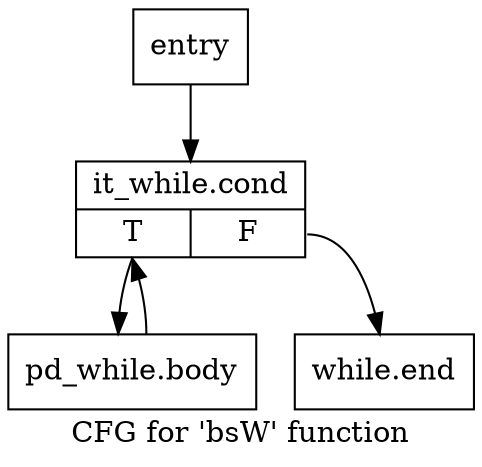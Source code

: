 digraph "CFG for 'bsW' function" {
	label="CFG for 'bsW' function";

	Node0x16f0480 [shape=record,label="{entry}"];
	Node0x16f0480 -> Node0x16f04d0;
	Node0x16f04d0 [shape=record,label="{it_while.cond|{<s0>T|<s1>F}}"];
	Node0x16f04d0:s0 -> Node0x16f0520;
	Node0x16f04d0:s1 -> Node0x16f0570;
	Node0x16f0520 [shape=record,label="{pd_while.body}"];
	Node0x16f0520 -> Node0x16f04d0;
	Node0x16f0570 [shape=record,label="{while.end}"];
}
